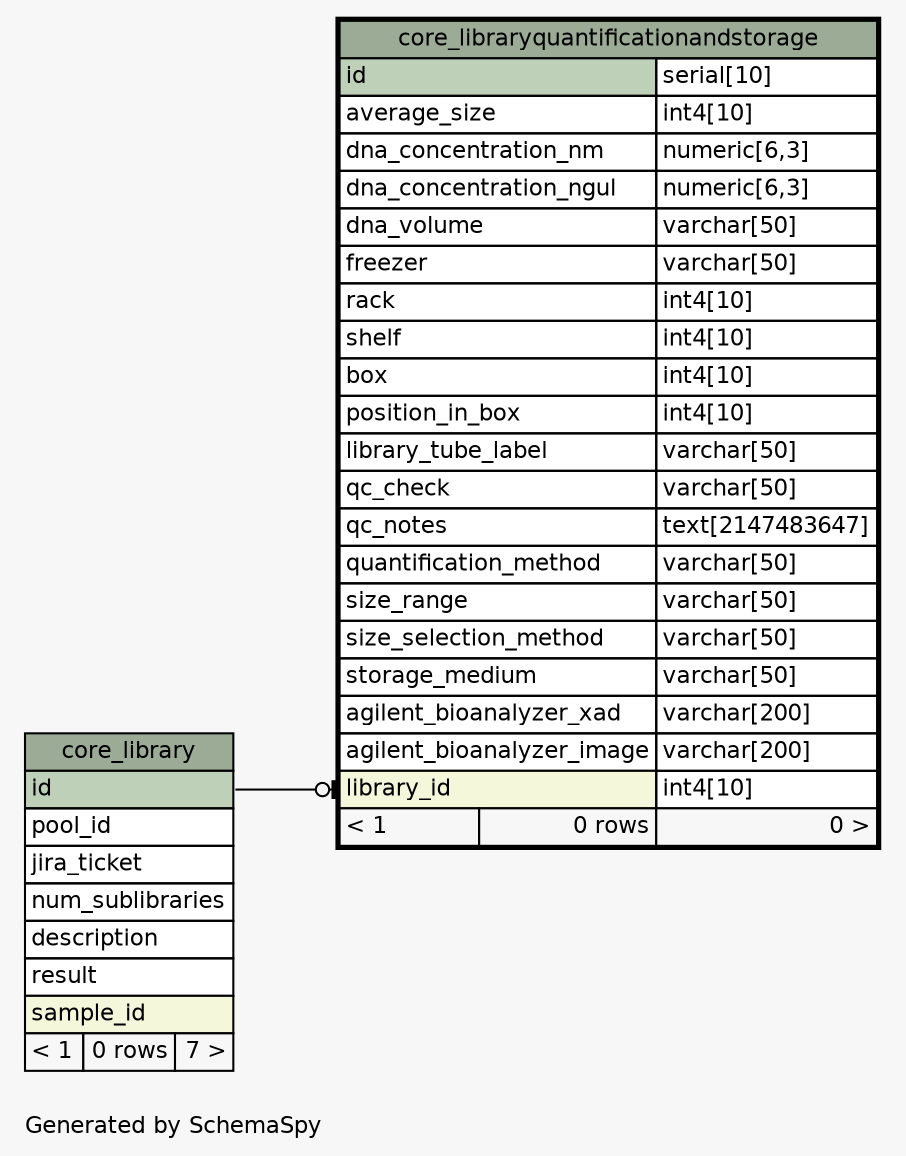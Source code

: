 // dot 2.36.0 on Mac OS X 10.9.5
// SchemaSpy rev 590
digraph "oneDegreeRelationshipsDiagram" {
  graph [
    rankdir="RL"
    bgcolor="#f7f7f7"
    label="\nGenerated by SchemaSpy"
    labeljust="l"
    nodesep="0.18"
    ranksep="0.46"
    fontname="Helvetica"
    fontsize="11"
  ];
  node [
    fontname="Helvetica"
    fontsize="11"
    shape="plaintext"
  ];
  edge [
    arrowsize="0.8"
  ];
  "core_libraryquantificationandstorage":"library_id":w -> "core_library":"id":e [arrowhead=none dir=back arrowtail=teeodot];
  "core_library" [
    label=<
    <TABLE BORDER="0" CELLBORDER="1" CELLSPACING="0" BGCOLOR="#ffffff">
      <TR><TD COLSPAN="3" BGCOLOR="#9bab96" ALIGN="CENTER">core_library</TD></TR>
      <TR><TD PORT="id" COLSPAN="3" BGCOLOR="#bed1b8" ALIGN="LEFT">id</TD></TR>
      <TR><TD PORT="pool_id" COLSPAN="3" ALIGN="LEFT">pool_id</TD></TR>
      <TR><TD PORT="jira_ticket" COLSPAN="3" ALIGN="LEFT">jira_ticket</TD></TR>
      <TR><TD PORT="num_sublibraries" COLSPAN="3" ALIGN="LEFT">num_sublibraries</TD></TR>
      <TR><TD PORT="description" COLSPAN="3" ALIGN="LEFT">description</TD></TR>
      <TR><TD PORT="result" COLSPAN="3" ALIGN="LEFT">result</TD></TR>
      <TR><TD PORT="sample_id" COLSPAN="3" BGCOLOR="#f4f7da" ALIGN="LEFT">sample_id</TD></TR>
      <TR><TD ALIGN="LEFT" BGCOLOR="#f7f7f7">&lt; 1</TD><TD ALIGN="RIGHT" BGCOLOR="#f7f7f7">0 rows</TD><TD ALIGN="RIGHT" BGCOLOR="#f7f7f7">7 &gt;</TD></TR>
    </TABLE>>
    URL="core_library.html"
    tooltip="core_library"
  ];
  "core_libraryquantificationandstorage" [
    label=<
    <TABLE BORDER="2" CELLBORDER="1" CELLSPACING="0" BGCOLOR="#ffffff">
      <TR><TD COLSPAN="3" BGCOLOR="#9bab96" ALIGN="CENTER">core_libraryquantificationandstorage</TD></TR>
      <TR><TD PORT="id" COLSPAN="2" BGCOLOR="#bed1b8" ALIGN="LEFT">id</TD><TD PORT="id.type" ALIGN="LEFT">serial[10]</TD></TR>
      <TR><TD PORT="average_size" COLSPAN="2" ALIGN="LEFT">average_size</TD><TD PORT="average_size.type" ALIGN="LEFT">int4[10]</TD></TR>
      <TR><TD PORT="dna_concentration_nm" COLSPAN="2" ALIGN="LEFT">dna_concentration_nm</TD><TD PORT="dna_concentration_nm.type" ALIGN="LEFT">numeric[6,3]</TD></TR>
      <TR><TD PORT="dna_concentration_ngul" COLSPAN="2" ALIGN="LEFT">dna_concentration_ngul</TD><TD PORT="dna_concentration_ngul.type" ALIGN="LEFT">numeric[6,3]</TD></TR>
      <TR><TD PORT="dna_volume" COLSPAN="2" ALIGN="LEFT">dna_volume</TD><TD PORT="dna_volume.type" ALIGN="LEFT">varchar[50]</TD></TR>
      <TR><TD PORT="freezer" COLSPAN="2" ALIGN="LEFT">freezer</TD><TD PORT="freezer.type" ALIGN="LEFT">varchar[50]</TD></TR>
      <TR><TD PORT="rack" COLSPAN="2" ALIGN="LEFT">rack</TD><TD PORT="rack.type" ALIGN="LEFT">int4[10]</TD></TR>
      <TR><TD PORT="shelf" COLSPAN="2" ALIGN="LEFT">shelf</TD><TD PORT="shelf.type" ALIGN="LEFT">int4[10]</TD></TR>
      <TR><TD PORT="box" COLSPAN="2" ALIGN="LEFT">box</TD><TD PORT="box.type" ALIGN="LEFT">int4[10]</TD></TR>
      <TR><TD PORT="position_in_box" COLSPAN="2" ALIGN="LEFT">position_in_box</TD><TD PORT="position_in_box.type" ALIGN="LEFT">int4[10]</TD></TR>
      <TR><TD PORT="library_tube_label" COLSPAN="2" ALIGN="LEFT">library_tube_label</TD><TD PORT="library_tube_label.type" ALIGN="LEFT">varchar[50]</TD></TR>
      <TR><TD PORT="qc_check" COLSPAN="2" ALIGN="LEFT">qc_check</TD><TD PORT="qc_check.type" ALIGN="LEFT">varchar[50]</TD></TR>
      <TR><TD PORT="qc_notes" COLSPAN="2" ALIGN="LEFT">qc_notes</TD><TD PORT="qc_notes.type" ALIGN="LEFT">text[2147483647]</TD></TR>
      <TR><TD PORT="quantification_method" COLSPAN="2" ALIGN="LEFT">quantification_method</TD><TD PORT="quantification_method.type" ALIGN="LEFT">varchar[50]</TD></TR>
      <TR><TD PORT="size_range" COLSPAN="2" ALIGN="LEFT">size_range</TD><TD PORT="size_range.type" ALIGN="LEFT">varchar[50]</TD></TR>
      <TR><TD PORT="size_selection_method" COLSPAN="2" ALIGN="LEFT">size_selection_method</TD><TD PORT="size_selection_method.type" ALIGN="LEFT">varchar[50]</TD></TR>
      <TR><TD PORT="storage_medium" COLSPAN="2" ALIGN="LEFT">storage_medium</TD><TD PORT="storage_medium.type" ALIGN="LEFT">varchar[50]</TD></TR>
      <TR><TD PORT="agilent_bioanalyzer_xad" COLSPAN="2" ALIGN="LEFT">agilent_bioanalyzer_xad</TD><TD PORT="agilent_bioanalyzer_xad.type" ALIGN="LEFT">varchar[200]</TD></TR>
      <TR><TD PORT="agilent_bioanalyzer_image" COLSPAN="2" ALIGN="LEFT">agilent_bioanalyzer_image</TD><TD PORT="agilent_bioanalyzer_image.type" ALIGN="LEFT">varchar[200]</TD></TR>
      <TR><TD PORT="library_id" COLSPAN="2" BGCOLOR="#f4f7da" ALIGN="LEFT">library_id</TD><TD PORT="library_id.type" ALIGN="LEFT">int4[10]</TD></TR>
      <TR><TD ALIGN="LEFT" BGCOLOR="#f7f7f7">&lt; 1</TD><TD ALIGN="RIGHT" BGCOLOR="#f7f7f7">0 rows</TD><TD ALIGN="RIGHT" BGCOLOR="#f7f7f7">0 &gt;</TD></TR>
    </TABLE>>
    URL="core_libraryquantificationandstorage.html"
    tooltip="core_libraryquantificationandstorage"
  ];
}

